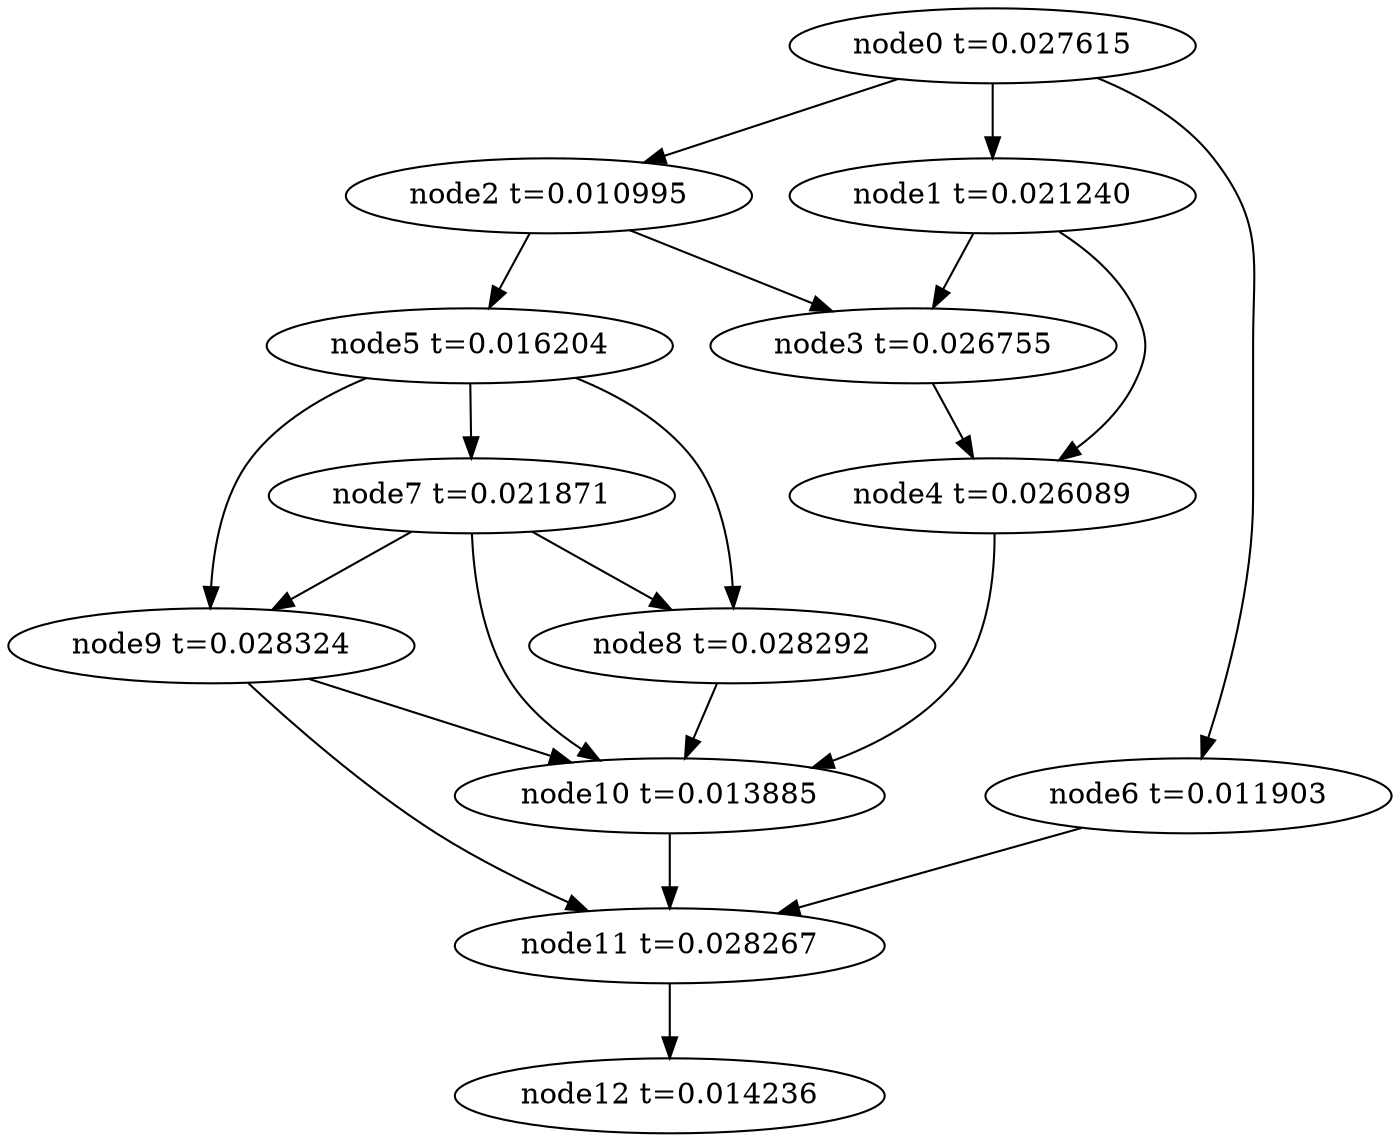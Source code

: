 digraph g{
	node12[label="node12 t=0.014236"]
	node11 -> node12
	node11[label="node11 t=0.028267"];
	node10 -> node11
	node10[label="node10 t=0.013885"];
	node9 -> node11
	node9 -> node10
	node9[label="node9 t=0.028324"];
	node8 -> node10
	node8[label="node8 t=0.028292"];
	node7 -> node10
	node7 -> node9
	node7 -> node8
	node7[label="node7 t=0.021871"];
	node6 -> node11
	node6[label="node6 t=0.011903"];
	node5 -> node9
	node5 -> node8
	node5 -> node7
	node5[label="node5 t=0.016204"];
	node4 -> node10
	node4[label="node4 t=0.026089"];
	node3 -> node4
	node3[label="node3 t=0.026755"];
	node2 -> node5
	node2 -> node3
	node2[label="node2 t=0.010995"];
	node1 -> node4
	node1 -> node3
	node1[label="node1 t=0.021240"];
	node0 -> node6
	node0 -> node2
	node0 -> node1
	node0[label="node0 t=0.027615"];
}
